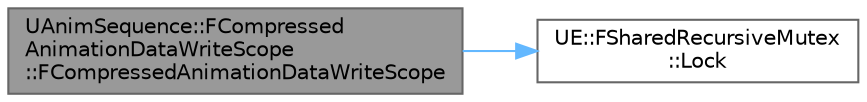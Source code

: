 digraph "UAnimSequence::FCompressedAnimationDataWriteScope::FCompressedAnimationDataWriteScope"
{
 // INTERACTIVE_SVG=YES
 // LATEX_PDF_SIZE
  bgcolor="transparent";
  edge [fontname=Helvetica,fontsize=10,labelfontname=Helvetica,labelfontsize=10];
  node [fontname=Helvetica,fontsize=10,shape=box,height=0.2,width=0.4];
  rankdir="LR";
  Node1 [id="Node000001",label="UAnimSequence::FCompressed\lAnimationDataWriteScope\l::FCompressedAnimationDataWriteScope",height=0.2,width=0.4,color="gray40", fillcolor="grey60", style="filled", fontcolor="black",tooltip=" "];
  Node1 -> Node2 [id="edge1_Node000001_Node000002",color="steelblue1",style="solid",tooltip=" "];
  Node2 [id="Node000002",label="UE::FSharedRecursiveMutex\l::Lock",height=0.2,width=0.4,color="grey40", fillcolor="white", style="filled",URL="$d6/dfe/classUE_1_1FSharedRecursiveMutex.html#a94484251d8c93829fd739aec5a65135a",tooltip=" "];
}
